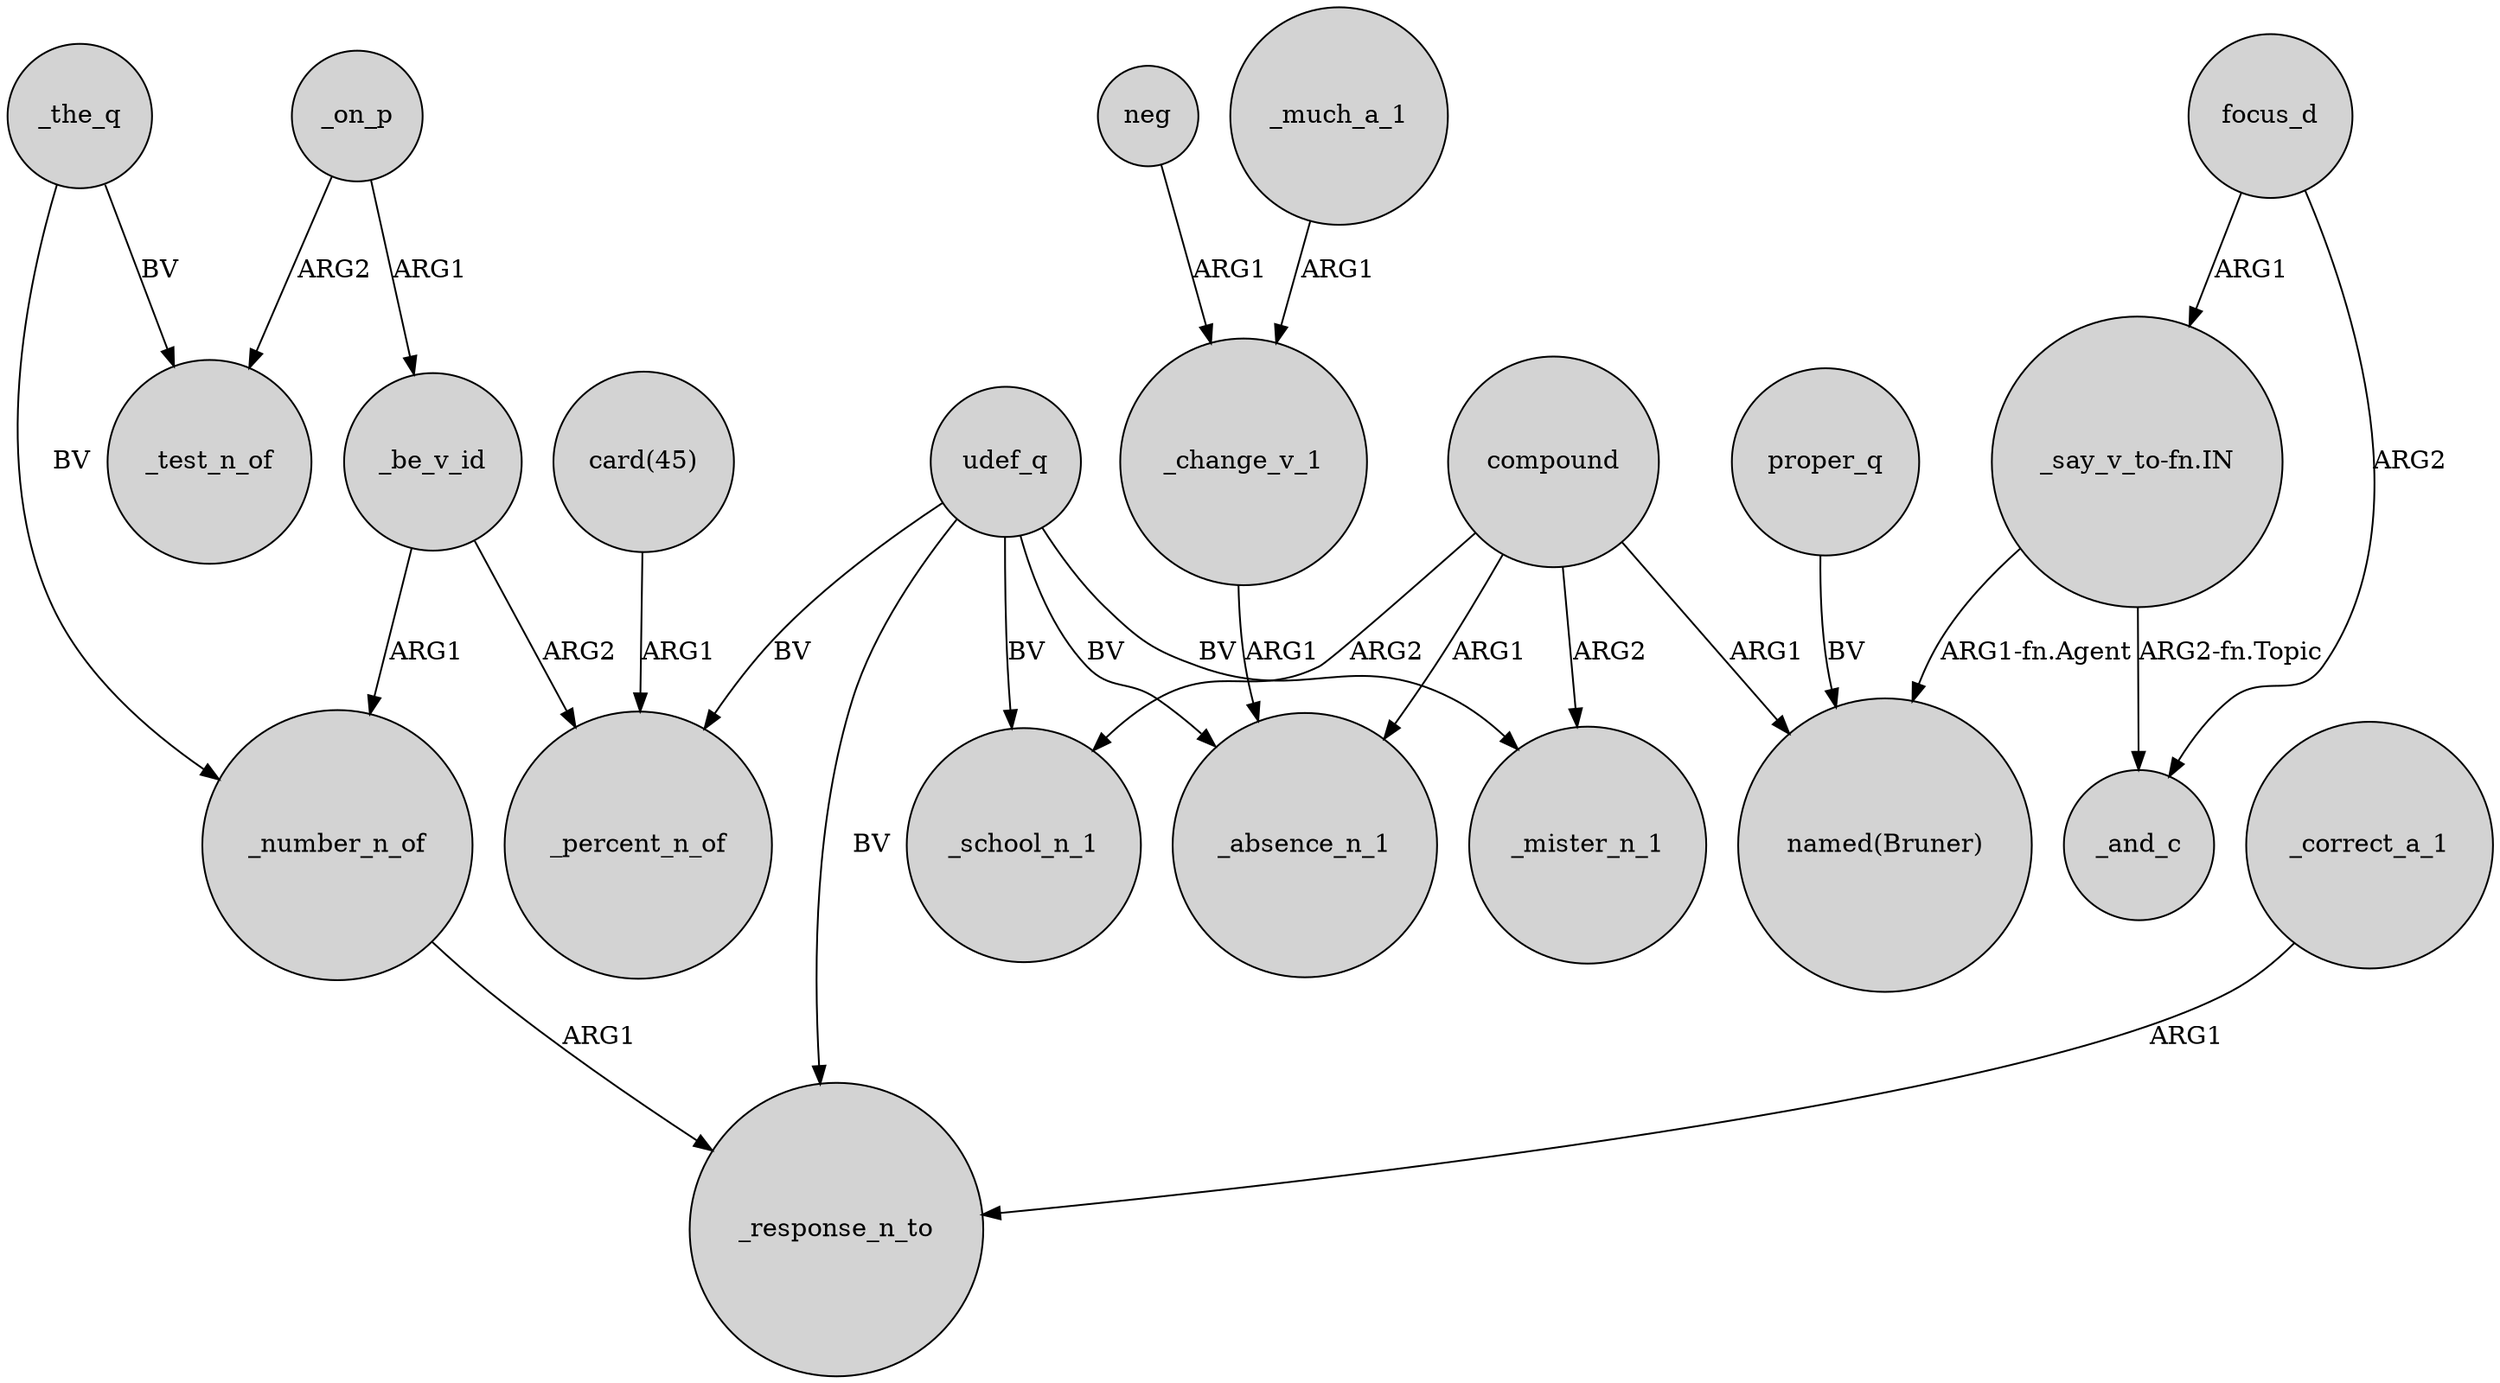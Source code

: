 digraph {
	node [shape=circle style=filled]
	_number_n_of -> _response_n_to [label=ARG1]
	_the_q -> _test_n_of [label=BV]
	_be_v_id -> _percent_n_of [label=ARG2]
	_on_p -> _be_v_id [label=ARG1]
	_change_v_1 -> _absence_n_1 [label=ARG1]
	"_say_v_to-fn.IN" -> "named(Bruner)" [label="ARG1-fn.Agent"]
	proper_q -> "named(Bruner)" [label=BV]
	_on_p -> _test_n_of [label=ARG2]
	compound -> _mister_n_1 [label=ARG2]
	udef_q -> _mister_n_1 [label=BV]
	compound -> "named(Bruner)" [label=ARG1]
	_the_q -> _number_n_of [label=BV]
	focus_d -> _and_c [label=ARG2]
	_be_v_id -> _number_n_of [label=ARG1]
	"card(45)" -> _percent_n_of [label=ARG1]
	_correct_a_1 -> _response_n_to [label=ARG1]
	neg -> _change_v_1 [label=ARG1]
	compound -> _absence_n_1 [label=ARG1]
	"_say_v_to-fn.IN" -> _and_c [label="ARG2-fn.Topic"]
	udef_q -> _absence_n_1 [label=BV]
	_much_a_1 -> _change_v_1 [label=ARG1]
	udef_q -> _percent_n_of [label=BV]
	compound -> _school_n_1 [label=ARG2]
	udef_q -> _school_n_1 [label=BV]
	udef_q -> _response_n_to [label=BV]
	focus_d -> "_say_v_to-fn.IN" [label=ARG1]
}
